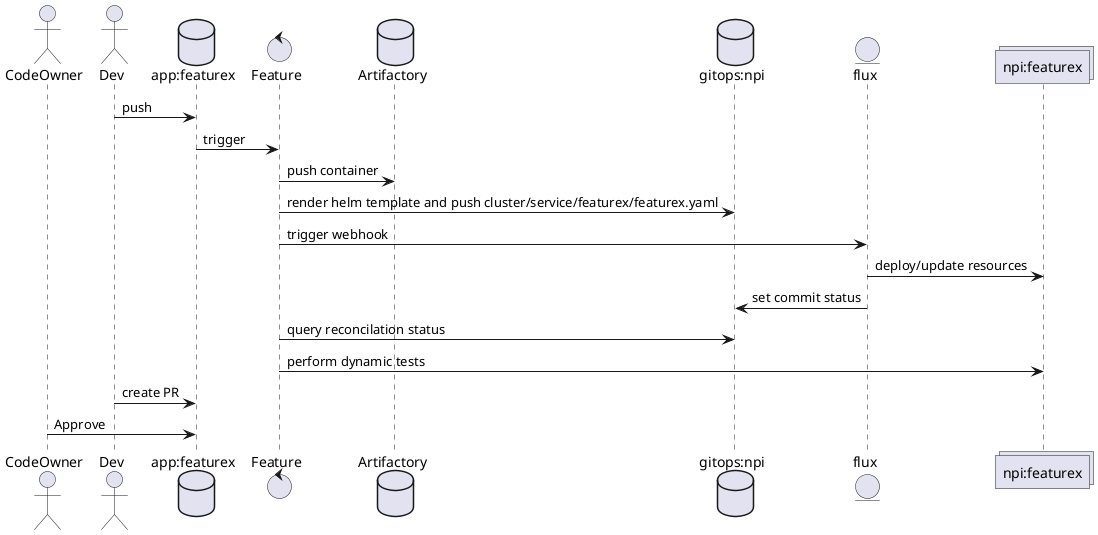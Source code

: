 @startuml feature
actor CodeOwner
actor Dev
database "app:featurex"
control "Feature"
database "Artifactory"

database "gitops:npi"
entity "flux"
collections "npi:featurex"

Dev -> "app:featurex" : push
"app:featurex" -> "Feature" : trigger
"Feature" -> "Artifactory" : push container
"Feature" -> "gitops:npi" : render helm template and push cluster/service/featurex/featurex.yaml
"Feature" -> "flux" : trigger webhook
"flux" -> "npi:featurex" : deploy/update resources
"flux" -> "gitops:npi" : set commit status
"Feature" -> "gitops:npi" : query reconcilation status
"Feature" -> "npi:featurex" : perform dynamic tests
Dev -> "app:featurex": create PR
CodeOwner -> "app:featurex": Approve
@enduml
